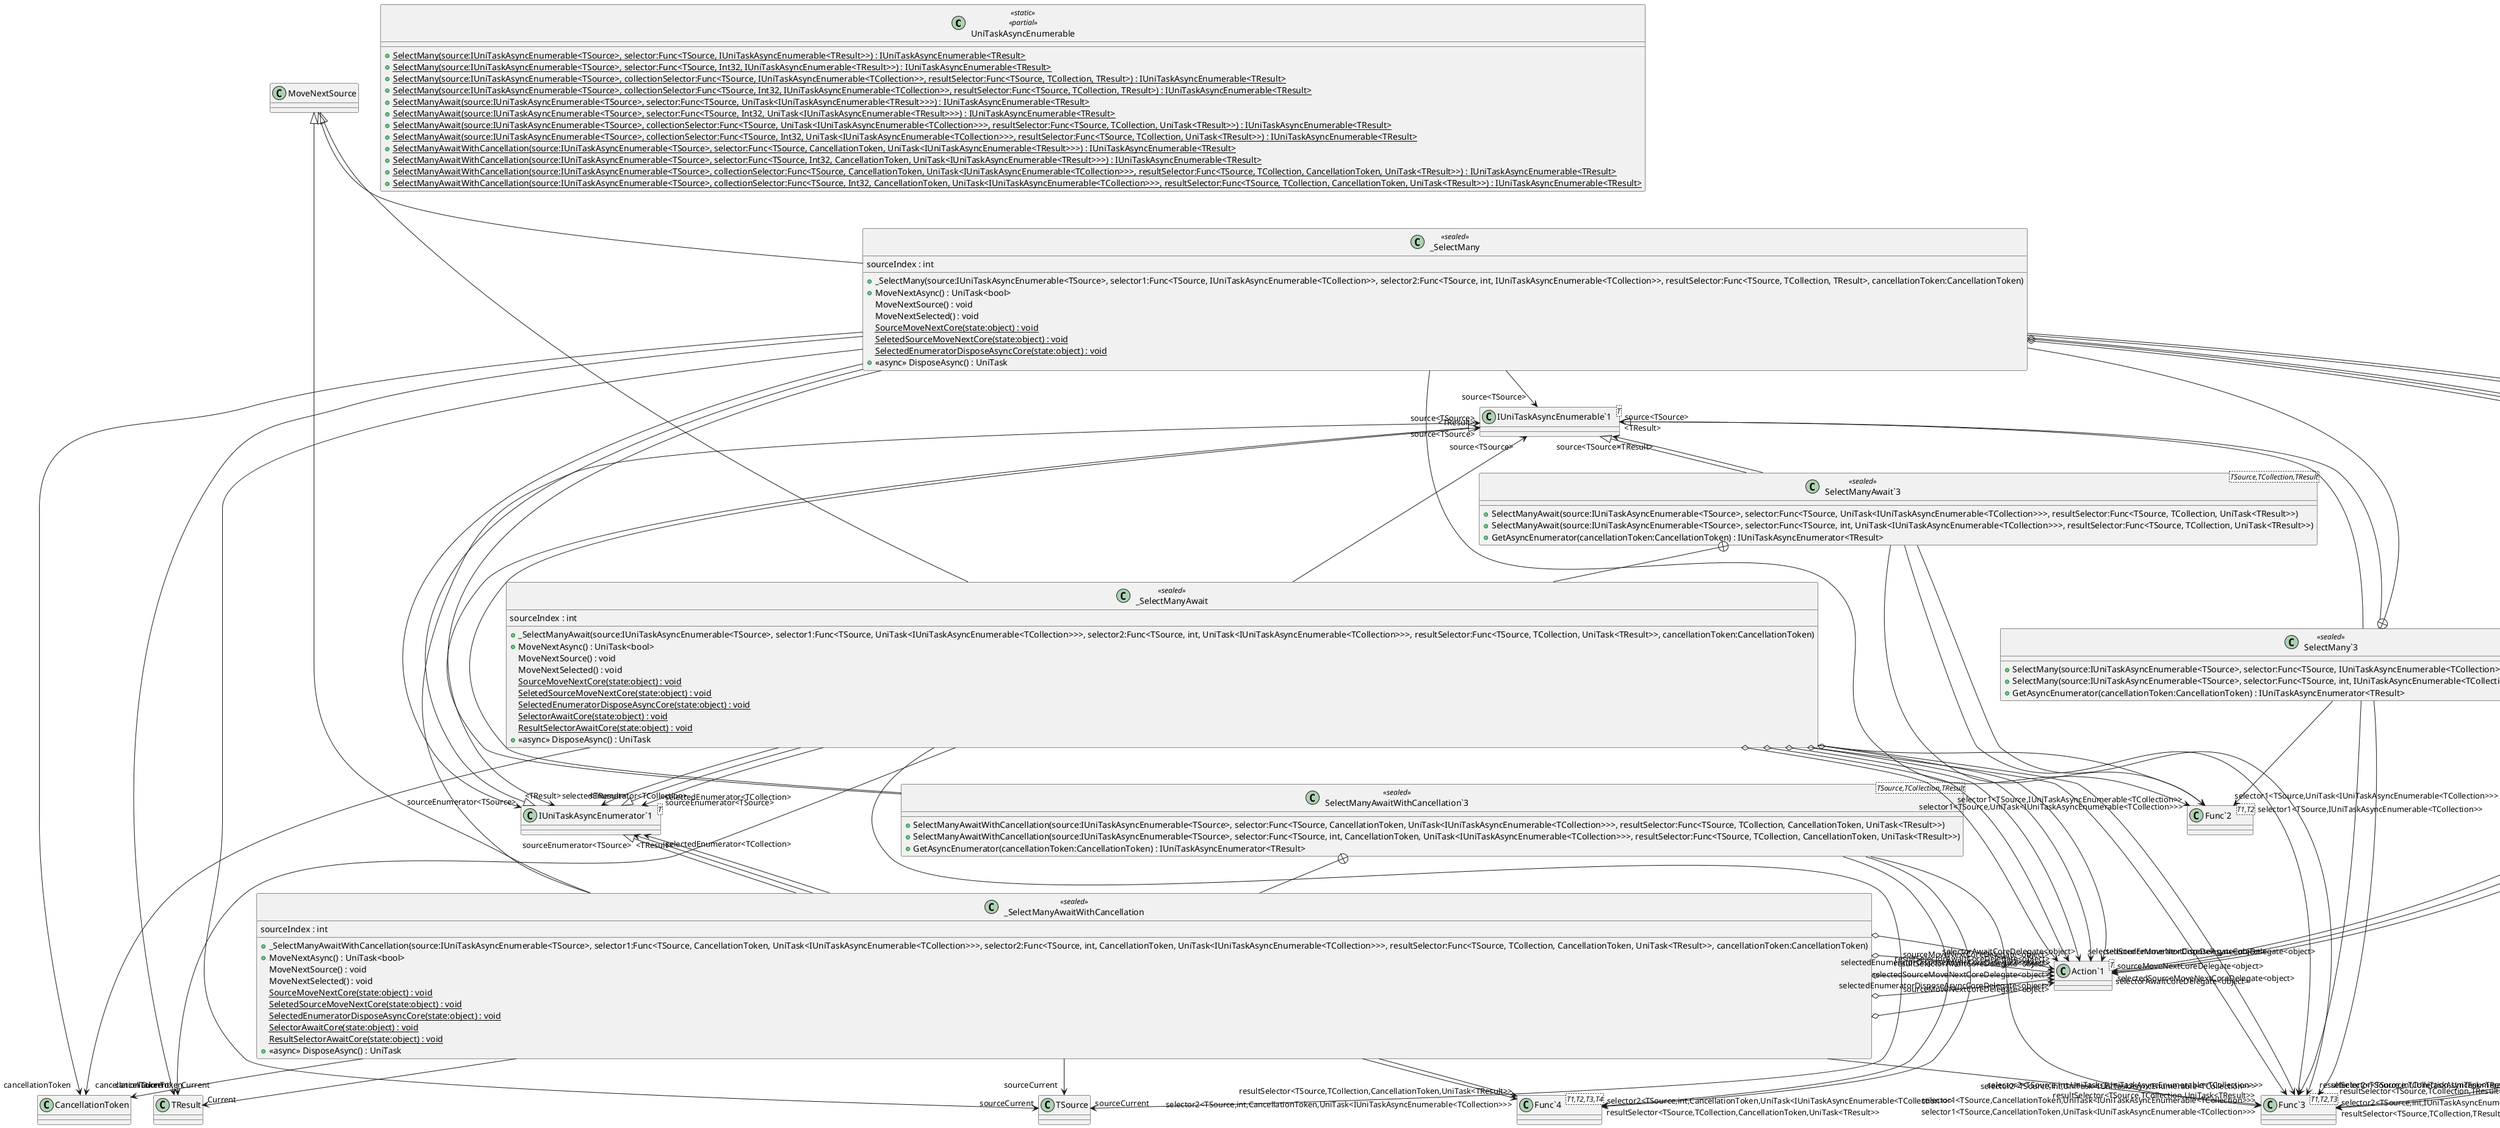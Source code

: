 @startuml
class UniTaskAsyncEnumerable <<static>> <<partial>> {
    + {static} SelectMany(source:IUniTaskAsyncEnumerable<TSource>, selector:Func<TSource, IUniTaskAsyncEnumerable<TResult>>) : IUniTaskAsyncEnumerable<TResult>
    + {static} SelectMany(source:IUniTaskAsyncEnumerable<TSource>, selector:Func<TSource, Int32, IUniTaskAsyncEnumerable<TResult>>) : IUniTaskAsyncEnumerable<TResult>
    + {static} SelectMany(source:IUniTaskAsyncEnumerable<TSource>, collectionSelector:Func<TSource, IUniTaskAsyncEnumerable<TCollection>>, resultSelector:Func<TSource, TCollection, TResult>) : IUniTaskAsyncEnumerable<TResult>
    + {static} SelectMany(source:IUniTaskAsyncEnumerable<TSource>, collectionSelector:Func<TSource, Int32, IUniTaskAsyncEnumerable<TCollection>>, resultSelector:Func<TSource, TCollection, TResult>) : IUniTaskAsyncEnumerable<TResult>
    + {static} SelectManyAwait(source:IUniTaskAsyncEnumerable<TSource>, selector:Func<TSource, UniTask<IUniTaskAsyncEnumerable<TResult>>>) : IUniTaskAsyncEnumerable<TResult>
    + {static} SelectManyAwait(source:IUniTaskAsyncEnumerable<TSource>, selector:Func<TSource, Int32, UniTask<IUniTaskAsyncEnumerable<TResult>>>) : IUniTaskAsyncEnumerable<TResult>
    + {static} SelectManyAwait(source:IUniTaskAsyncEnumerable<TSource>, collectionSelector:Func<TSource, UniTask<IUniTaskAsyncEnumerable<TCollection>>>, resultSelector:Func<TSource, TCollection, UniTask<TResult>>) : IUniTaskAsyncEnumerable<TResult>
    + {static} SelectManyAwait(source:IUniTaskAsyncEnumerable<TSource>, collectionSelector:Func<TSource, Int32, UniTask<IUniTaskAsyncEnumerable<TCollection>>>, resultSelector:Func<TSource, TCollection, UniTask<TResult>>) : IUniTaskAsyncEnumerable<TResult>
    + {static} SelectManyAwaitWithCancellation(source:IUniTaskAsyncEnumerable<TSource>, selector:Func<TSource, CancellationToken, UniTask<IUniTaskAsyncEnumerable<TResult>>>) : IUniTaskAsyncEnumerable<TResult>
    + {static} SelectManyAwaitWithCancellation(source:IUniTaskAsyncEnumerable<TSource>, selector:Func<TSource, Int32, CancellationToken, UniTask<IUniTaskAsyncEnumerable<TResult>>>) : IUniTaskAsyncEnumerable<TResult>
    + {static} SelectManyAwaitWithCancellation(source:IUniTaskAsyncEnumerable<TSource>, collectionSelector:Func<TSource, CancellationToken, UniTask<IUniTaskAsyncEnumerable<TCollection>>>, resultSelector:Func<TSource, TCollection, CancellationToken, UniTask<TResult>>) : IUniTaskAsyncEnumerable<TResult>
    + {static} SelectManyAwaitWithCancellation(source:IUniTaskAsyncEnumerable<TSource>, collectionSelector:Func<TSource, Int32, CancellationToken, UniTask<IUniTaskAsyncEnumerable<TCollection>>>, resultSelector:Func<TSource, TCollection, CancellationToken, UniTask<TResult>>) : IUniTaskAsyncEnumerable<TResult>
}
class "SelectMany`3"<TSource,TCollection,TResult> <<sealed>> {
    + SelectMany(source:IUniTaskAsyncEnumerable<TSource>, selector:Func<TSource, IUniTaskAsyncEnumerable<TCollection>>, resultSelector:Func<TSource, TCollection, TResult>)
    + SelectMany(source:IUniTaskAsyncEnumerable<TSource>, selector:Func<TSource, int, IUniTaskAsyncEnumerable<TCollection>>, resultSelector:Func<TSource, TCollection, TResult>)
    + GetAsyncEnumerator(cancellationToken:CancellationToken) : IUniTaskAsyncEnumerator<TResult>
}
class "SelectManyAwait`3"<TSource,TCollection,TResult> <<sealed>> {
    + SelectManyAwait(source:IUniTaskAsyncEnumerable<TSource>, selector:Func<TSource, UniTask<IUniTaskAsyncEnumerable<TCollection>>>, resultSelector:Func<TSource, TCollection, UniTask<TResult>>)
    + SelectManyAwait(source:IUniTaskAsyncEnumerable<TSource>, selector:Func<TSource, int, UniTask<IUniTaskAsyncEnumerable<TCollection>>>, resultSelector:Func<TSource, TCollection, UniTask<TResult>>)
    + GetAsyncEnumerator(cancellationToken:CancellationToken) : IUniTaskAsyncEnumerator<TResult>
}
class "SelectManyAwaitWithCancellation`3"<TSource,TCollection,TResult> <<sealed>> {
    + SelectManyAwaitWithCancellation(source:IUniTaskAsyncEnumerable<TSource>, selector:Func<TSource, CancellationToken, UniTask<IUniTaskAsyncEnumerable<TCollection>>>, resultSelector:Func<TSource, TCollection, CancellationToken, UniTask<TResult>>)
    + SelectManyAwaitWithCancellation(source:IUniTaskAsyncEnumerable<TSource>, selector:Func<TSource, int, CancellationToken, UniTask<IUniTaskAsyncEnumerable<TCollection>>>, resultSelector:Func<TSource, TCollection, CancellationToken, UniTask<TResult>>)
    + GetAsyncEnumerator(cancellationToken:CancellationToken) : IUniTaskAsyncEnumerator<TResult>
}
class "IUniTaskAsyncEnumerable`1"<T> {
}
class "Func`2"<T1,T2> {
}
class "Func`3"<T1,T2,T3> {
}
class _SelectMany <<sealed>> {
    sourceIndex : int
    + _SelectMany(source:IUniTaskAsyncEnumerable<TSource>, selector1:Func<TSource, IUniTaskAsyncEnumerable<TCollection>>, selector2:Func<TSource, int, IUniTaskAsyncEnumerable<TCollection>>, resultSelector:Func<TSource, TCollection, TResult>, cancellationToken:CancellationToken)
    + MoveNextAsync() : UniTask<bool>
    MoveNextSource() : void
    MoveNextSelected() : void
    {static} SourceMoveNextCore(state:object) : void
    {static} SeletedSourceMoveNextCore(state:object) : void
    {static} SelectedEnumeratorDisposeAsyncCore(state:object) : void
    + <<async>> DisposeAsync() : UniTask
}
class _SelectManyAwait <<sealed>> {
    sourceIndex : int
    + _SelectManyAwait(source:IUniTaskAsyncEnumerable<TSource>, selector1:Func<TSource, UniTask<IUniTaskAsyncEnumerable<TCollection>>>, selector2:Func<TSource, int, UniTask<IUniTaskAsyncEnumerable<TCollection>>>, resultSelector:Func<TSource, TCollection, UniTask<TResult>>, cancellationToken:CancellationToken)
    + MoveNextAsync() : UniTask<bool>
    MoveNextSource() : void
    MoveNextSelected() : void
    {static} SourceMoveNextCore(state:object) : void
    {static} SeletedSourceMoveNextCore(state:object) : void
    {static} SelectedEnumeratorDisposeAsyncCore(state:object) : void
    {static} SelectorAwaitCore(state:object) : void
    {static} ResultSelectorAwaitCore(state:object) : void
    + <<async>> DisposeAsync() : UniTask
}
class "Func`4"<T1,T2,T3,T4> {
}
class _SelectManyAwaitWithCancellation <<sealed>> {
    sourceIndex : int
    + _SelectManyAwaitWithCancellation(source:IUniTaskAsyncEnumerable<TSource>, selector1:Func<TSource, CancellationToken, UniTask<IUniTaskAsyncEnumerable<TCollection>>>, selector2:Func<TSource, int, CancellationToken, UniTask<IUniTaskAsyncEnumerable<TCollection>>>, resultSelector:Func<TSource, TCollection, CancellationToken, UniTask<TResult>>, cancellationToken:CancellationToken)
    + MoveNextAsync() : UniTask<bool>
    MoveNextSource() : void
    MoveNextSelected() : void
    {static} SourceMoveNextCore(state:object) : void
    {static} SeletedSourceMoveNextCore(state:object) : void
    {static} SelectedEnumeratorDisposeAsyncCore(state:object) : void
    {static} SelectorAwaitCore(state:object) : void
    {static} ResultSelectorAwaitCore(state:object) : void
    + <<async>> DisposeAsync() : UniTask
}
class "IUniTaskAsyncEnumerator`1"<T> {
}
class "Action`1"<T> {
}
"IUniTaskAsyncEnumerable`1" "<TResult>" <|-- "SelectMany`3"
"SelectMany`3" --> "source<TSource>" "IUniTaskAsyncEnumerable`1"
"SelectMany`3" --> "selector1<TSource,IUniTaskAsyncEnumerable<TCollection>>" "Func`2"
"SelectMany`3" --> "selector2<TSource,int,IUniTaskAsyncEnumerable<TCollection>>" "Func`3"
"SelectMany`3" --> "resultSelector<TSource,TCollection,TResult>" "Func`3"
"IUniTaskAsyncEnumerable`1" "<TResult>" <|-- "SelectManyAwait`3"
"SelectManyAwait`3" --> "source<TSource>" "IUniTaskAsyncEnumerable`1"
"SelectManyAwait`3" --> "selector1<TSource,UniTask<IUniTaskAsyncEnumerable<TCollection>>>" "Func`2"
"SelectManyAwait`3" --> "selector2<TSource,int,UniTask<IUniTaskAsyncEnumerable<TCollection>>>" "Func`3"
"SelectManyAwait`3" --> "resultSelector<TSource,TCollection,UniTask<TResult>>" "Func`3"
"IUniTaskAsyncEnumerable`1" "<TResult>" <|-- "SelectManyAwaitWithCancellation`3"
"SelectManyAwaitWithCancellation`3" --> "source<TSource>" "IUniTaskAsyncEnumerable`1"
"SelectManyAwaitWithCancellation`3" --> "selector1<TSource,CancellationToken,UniTask<IUniTaskAsyncEnumerable<TCollection>>>" "Func`3"
"SelectManyAwaitWithCancellation`3" --> "selector2<TSource,int,CancellationToken,UniTask<IUniTaskAsyncEnumerable<TCollection>>>" "Func`4"
"SelectManyAwaitWithCancellation`3" --> "resultSelector<TSource,TCollection,CancellationToken,UniTask<TResult>>" "Func`4"
"SelectMany`3" +-- _SelectMany
MoveNextSource <|-- _SelectMany
"IUniTaskAsyncEnumerator`1" "<TResult>" <|-- _SelectMany
_SelectMany o-> "sourceMoveNextCoreDelegate<object>" "Action`1"
_SelectMany o-> "selectedSourceMoveNextCoreDelegate<object>" "Action`1"
_SelectMany o-> "selectedEnumeratorDisposeAsyncCoreDelegate<object>" "Action`1"
_SelectMany --> "source<TSource>" "IUniTaskAsyncEnumerable`1"
_SelectMany --> "selector1<TSource,IUniTaskAsyncEnumerable<TCollection>>" "Func`2"
_SelectMany --> "selector2<TSource,int,IUniTaskAsyncEnumerable<TCollection>>" "Func`3"
_SelectMany --> "resultSelector<TSource,TCollection,TResult>" "Func`3"
_SelectMany --> "cancellationToken" CancellationToken
_SelectMany --> "sourceCurrent" TSource
_SelectMany --> "sourceEnumerator<TSource>" "IUniTaskAsyncEnumerator`1"
_SelectMany --> "selectedEnumerator<TCollection>" "IUniTaskAsyncEnumerator`1"
_SelectMany --> "Current" TResult
"SelectManyAwait`3" +-- _SelectManyAwait
MoveNextSource <|-- _SelectManyAwait
"IUniTaskAsyncEnumerator`1" "<TResult>" <|-- _SelectManyAwait
_SelectManyAwait o-> "sourceMoveNextCoreDelegate<object>" "Action`1"
_SelectManyAwait o-> "selectedSourceMoveNextCoreDelegate<object>" "Action`1"
_SelectManyAwait o-> "selectedEnumeratorDisposeAsyncCoreDelegate<object>" "Action`1"
_SelectManyAwait o-> "selectorAwaitCoreDelegate<object>" "Action`1"
_SelectManyAwait o-> "resultSelectorAwaitCoreDelegate<object>" "Action`1"
_SelectManyAwait --> "source<TSource>" "IUniTaskAsyncEnumerable`1"
_SelectManyAwait --> "selector1<TSource,UniTask<IUniTaskAsyncEnumerable<TCollection>>>" "Func`2"
_SelectManyAwait --> "selector2<TSource,int,UniTask<IUniTaskAsyncEnumerable<TCollection>>>" "Func`3"
_SelectManyAwait --> "resultSelector<TSource,TCollection,UniTask<TResult>>" "Func`3"
_SelectManyAwait --> "cancellationToken" CancellationToken
_SelectManyAwait --> "sourceCurrent" TSource
_SelectManyAwait --> "sourceEnumerator<TSource>" "IUniTaskAsyncEnumerator`1"
_SelectManyAwait --> "selectedEnumerator<TCollection>" "IUniTaskAsyncEnumerator`1"
_SelectManyAwait --> "Current" TResult
"SelectManyAwaitWithCancellation`3" +-- _SelectManyAwaitWithCancellation
MoveNextSource <|-- _SelectManyAwaitWithCancellation
"IUniTaskAsyncEnumerator`1" "<TResult>" <|-- _SelectManyAwaitWithCancellation
_SelectManyAwaitWithCancellation o-> "sourceMoveNextCoreDelegate<object>" "Action`1"
_SelectManyAwaitWithCancellation o-> "selectedSourceMoveNextCoreDelegate<object>" "Action`1"
_SelectManyAwaitWithCancellation o-> "selectedEnumeratorDisposeAsyncCoreDelegate<object>" "Action`1"
_SelectManyAwaitWithCancellation o-> "selectorAwaitCoreDelegate<object>" "Action`1"
_SelectManyAwaitWithCancellation o-> "resultSelectorAwaitCoreDelegate<object>" "Action`1"
_SelectManyAwaitWithCancellation --> "source<TSource>" "IUniTaskAsyncEnumerable`1"
_SelectManyAwaitWithCancellation --> "selector1<TSource,CancellationToken,UniTask<IUniTaskAsyncEnumerable<TCollection>>>" "Func`3"
_SelectManyAwaitWithCancellation --> "selector2<TSource,int,CancellationToken,UniTask<IUniTaskAsyncEnumerable<TCollection>>>" "Func`4"
_SelectManyAwaitWithCancellation --> "resultSelector<TSource,TCollection,CancellationToken,UniTask<TResult>>" "Func`4"
_SelectManyAwaitWithCancellation --> "cancellationToken" CancellationToken
_SelectManyAwaitWithCancellation --> "sourceCurrent" TSource
_SelectManyAwaitWithCancellation --> "sourceEnumerator<TSource>" "IUniTaskAsyncEnumerator`1"
_SelectManyAwaitWithCancellation --> "selectedEnumerator<TCollection>" "IUniTaskAsyncEnumerator`1"
_SelectManyAwaitWithCancellation --> "Current" TResult
@enduml
